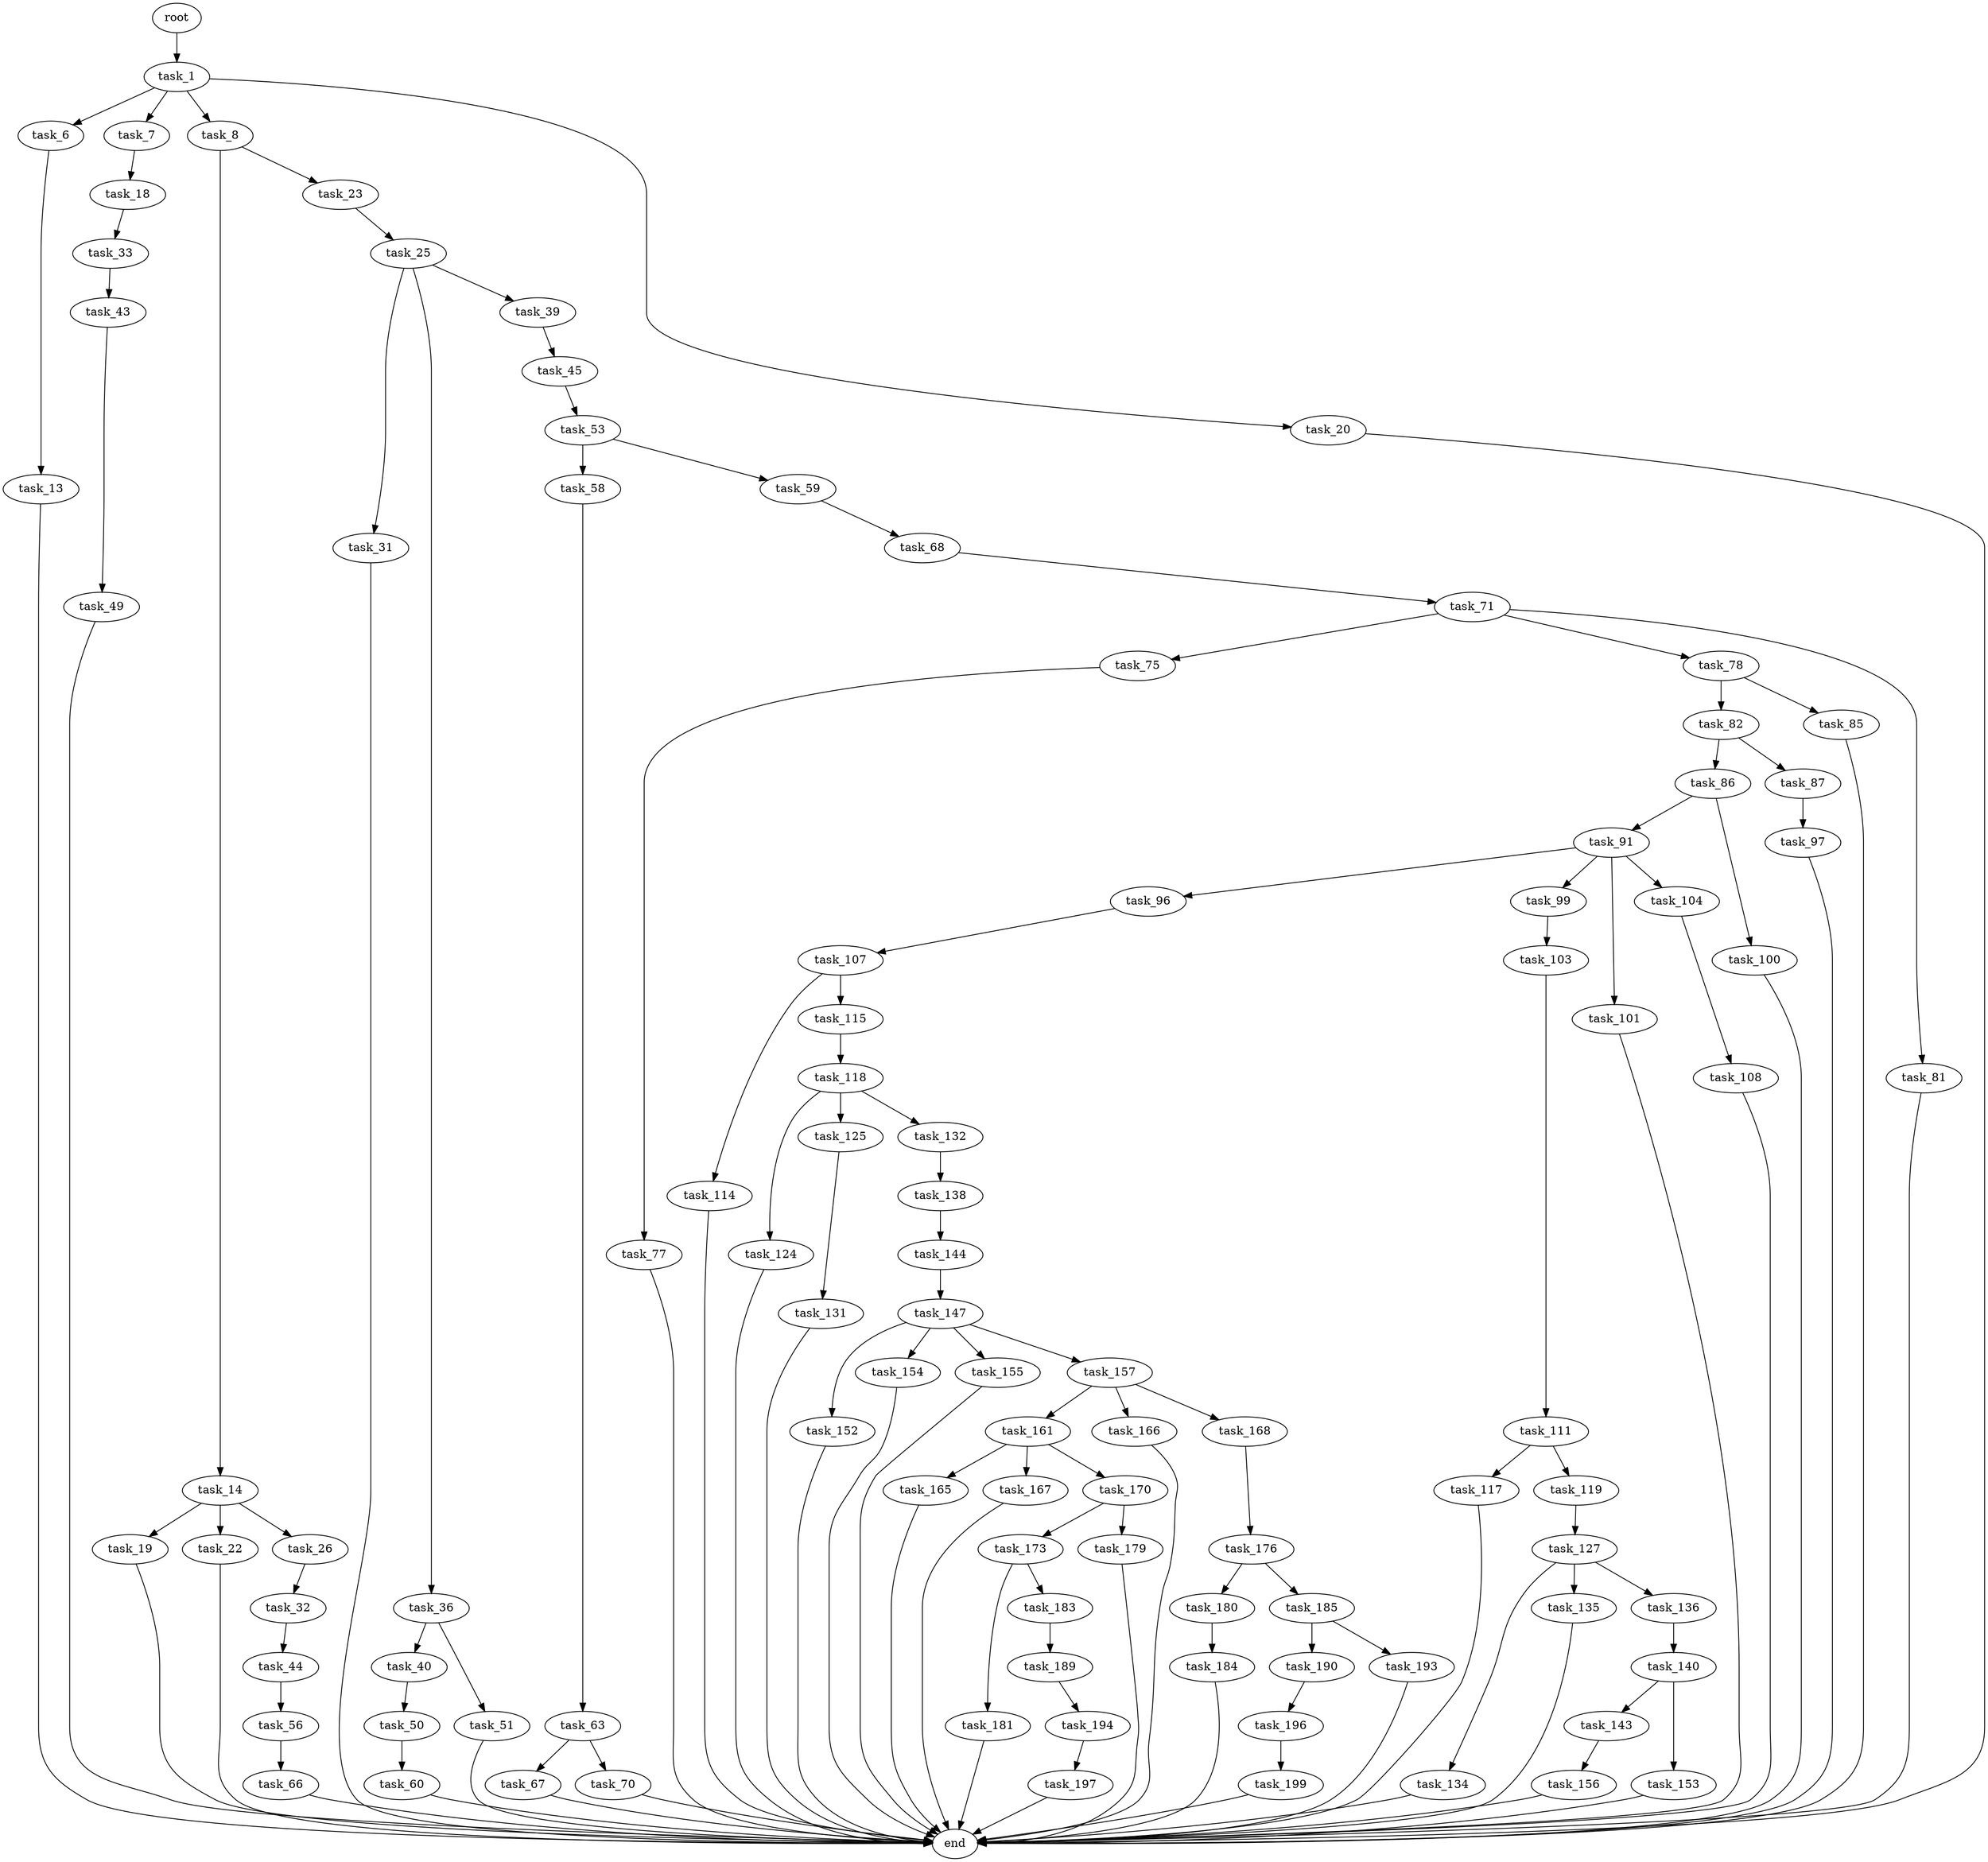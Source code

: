 digraph G {
  root [size="0.000000"];
  task_1 [size="82267102009.000000"];
  task_6 [size="2043007906.000000"];
  task_7 [size="15466107489.000000"];
  task_8 [size="1073741824000.000000"];
  task_20 [size="28991029248.000000"];
  task_13 [size="1573931182.000000"];
  task_18 [size="231928233984.000000"];
  task_14 [size="6808120053.000000"];
  task_23 [size="224977514075.000000"];
  end [size="0.000000"];
  task_19 [size="741769541481.000000"];
  task_22 [size="782757789696.000000"];
  task_26 [size="14608595180.000000"];
  task_33 [size="28991029248.000000"];
  task_25 [size="325464521304.000000"];
  task_31 [size="379717270006.000000"];
  task_36 [size="368293445632.000000"];
  task_39 [size="5616076334.000000"];
  task_32 [size="5731046136.000000"];
  task_44 [size="231928233984.000000"];
  task_43 [size="301346430268.000000"];
  task_40 [size="186215005122.000000"];
  task_51 [size="1320815999796.000000"];
  task_45 [size="37086817215.000000"];
  task_50 [size="12970868566.000000"];
  task_49 [size="43774252450.000000"];
  task_56 [size="368293445632.000000"];
  task_53 [size="368293445632.000000"];
  task_60 [size="8589934592.000000"];
  task_58 [size="5751552360.000000"];
  task_59 [size="515035796752.000000"];
  task_66 [size="256700894763.000000"];
  task_63 [size="58212376177.000000"];
  task_68 [size="1593201668.000000"];
  task_67 [size="1124400595.000000"];
  task_70 [size="368293445632.000000"];
  task_71 [size="368293445632.000000"];
  task_75 [size="782757789696.000000"];
  task_78 [size="841071208.000000"];
  task_81 [size="782757789696.000000"];
  task_77 [size="1423695177172.000000"];
  task_82 [size="371965394566.000000"];
  task_85 [size="232457252006.000000"];
  task_86 [size="12067094098.000000"];
  task_87 [size="363402890099.000000"];
  task_91 [size="68719476736.000000"];
  task_100 [size="5585084460.000000"];
  task_97 [size="139636429068.000000"];
  task_96 [size="28991029248.000000"];
  task_99 [size="28991029248.000000"];
  task_101 [size="1107150683571.000000"];
  task_104 [size="14579616774.000000"];
  task_107 [size="36355525514.000000"];
  task_103 [size="8589934592.000000"];
  task_111 [size="662218101740.000000"];
  task_108 [size="50287975272.000000"];
  task_114 [size="134217728000.000000"];
  task_115 [size="368293445632.000000"];
  task_117 [size="931826082.000000"];
  task_119 [size="44668692103.000000"];
  task_118 [size="8589934592.000000"];
  task_124 [size="15929151335.000000"];
  task_125 [size="231928233984.000000"];
  task_132 [size="233078677168.000000"];
  task_127 [size="6005224205.000000"];
  task_131 [size="32151221532.000000"];
  task_134 [size="380054390859.000000"];
  task_135 [size="23969641133.000000"];
  task_136 [size="323412358518.000000"];
  task_138 [size="782757789696.000000"];
  task_140 [size="819727658.000000"];
  task_144 [size="20153485019.000000"];
  task_143 [size="368293445632.000000"];
  task_153 [size="2916849707.000000"];
  task_156 [size="140087251272.000000"];
  task_147 [size="12688227099.000000"];
  task_152 [size="242472399168.000000"];
  task_154 [size="482165002465.000000"];
  task_155 [size="59713129500.000000"];
  task_157 [size="549755813888.000000"];
  task_161 [size="1073741824000.000000"];
  task_166 [size="22489016797.000000"];
  task_168 [size="28991029248.000000"];
  task_165 [size="8589934592.000000"];
  task_167 [size="388053309863.000000"];
  task_170 [size="3873146321.000000"];
  task_176 [size="2819232402.000000"];
  task_173 [size="1137048751822.000000"];
  task_179 [size="782757789696.000000"];
  task_181 [size="1258410256.000000"];
  task_183 [size="6260062396.000000"];
  task_180 [size="6461462804.000000"];
  task_185 [size="368293445632.000000"];
  task_184 [size="653256819.000000"];
  task_189 [size="342512663955.000000"];
  task_190 [size="6163961787.000000"];
  task_193 [size="782757789696.000000"];
  task_194 [size="3996958483.000000"];
  task_196 [size="68536617390.000000"];
  task_197 [size="368293445632.000000"];
  task_199 [size="8589934592.000000"];

  root -> task_1 [size="1.000000"];
  task_1 -> task_6 [size="75497472.000000"];
  task_1 -> task_7 [size="75497472.000000"];
  task_1 -> task_8 [size="75497472.000000"];
  task_1 -> task_20 [size="75497472.000000"];
  task_6 -> task_13 [size="33554432.000000"];
  task_7 -> task_18 [size="301989888.000000"];
  task_8 -> task_14 [size="838860800.000000"];
  task_8 -> task_23 [size="838860800.000000"];
  task_20 -> end [size="1.000000"];
  task_13 -> end [size="1.000000"];
  task_18 -> task_33 [size="301989888.000000"];
  task_14 -> task_19 [size="301989888.000000"];
  task_14 -> task_22 [size="301989888.000000"];
  task_14 -> task_26 [size="301989888.000000"];
  task_23 -> task_25 [size="301989888.000000"];
  task_19 -> end [size="1.000000"];
  task_22 -> end [size="1.000000"];
  task_26 -> task_32 [size="33554432.000000"];
  task_33 -> task_43 [size="75497472.000000"];
  task_25 -> task_31 [size="536870912.000000"];
  task_25 -> task_36 [size="536870912.000000"];
  task_25 -> task_39 [size="536870912.000000"];
  task_31 -> end [size="1.000000"];
  task_36 -> task_40 [size="411041792.000000"];
  task_36 -> task_51 [size="411041792.000000"];
  task_39 -> task_45 [size="134217728.000000"];
  task_32 -> task_44 [size="134217728.000000"];
  task_44 -> task_56 [size="301989888.000000"];
  task_43 -> task_49 [size="679477248.000000"];
  task_40 -> task_50 [size="209715200.000000"];
  task_51 -> end [size="1.000000"];
  task_45 -> task_53 [size="33554432.000000"];
  task_50 -> task_60 [size="209715200.000000"];
  task_49 -> end [size="1.000000"];
  task_56 -> task_66 [size="411041792.000000"];
  task_53 -> task_58 [size="411041792.000000"];
  task_53 -> task_59 [size="411041792.000000"];
  task_60 -> end [size="1.000000"];
  task_58 -> task_63 [size="411041792.000000"];
  task_59 -> task_68 [size="411041792.000000"];
  task_66 -> end [size="1.000000"];
  task_63 -> task_67 [size="209715200.000000"];
  task_63 -> task_70 [size="209715200.000000"];
  task_68 -> task_71 [size="33554432.000000"];
  task_67 -> end [size="1.000000"];
  task_70 -> end [size="1.000000"];
  task_71 -> task_75 [size="411041792.000000"];
  task_71 -> task_78 [size="411041792.000000"];
  task_71 -> task_81 [size="411041792.000000"];
  task_75 -> task_77 [size="679477248.000000"];
  task_78 -> task_82 [size="75497472.000000"];
  task_78 -> task_85 [size="75497472.000000"];
  task_81 -> end [size="1.000000"];
  task_77 -> end [size="1.000000"];
  task_82 -> task_86 [size="301989888.000000"];
  task_82 -> task_87 [size="301989888.000000"];
  task_85 -> end [size="1.000000"];
  task_86 -> task_91 [size="209715200.000000"];
  task_86 -> task_100 [size="209715200.000000"];
  task_87 -> task_97 [size="411041792.000000"];
  task_91 -> task_96 [size="134217728.000000"];
  task_91 -> task_99 [size="134217728.000000"];
  task_91 -> task_101 [size="134217728.000000"];
  task_91 -> task_104 [size="134217728.000000"];
  task_100 -> end [size="1.000000"];
  task_97 -> end [size="1.000000"];
  task_96 -> task_107 [size="75497472.000000"];
  task_99 -> task_103 [size="75497472.000000"];
  task_101 -> end [size="1.000000"];
  task_104 -> task_108 [size="411041792.000000"];
  task_107 -> task_114 [size="75497472.000000"];
  task_107 -> task_115 [size="75497472.000000"];
  task_103 -> task_111 [size="33554432.000000"];
  task_111 -> task_117 [size="536870912.000000"];
  task_111 -> task_119 [size="536870912.000000"];
  task_108 -> end [size="1.000000"];
  task_114 -> end [size="1.000000"];
  task_115 -> task_118 [size="411041792.000000"];
  task_117 -> end [size="1.000000"];
  task_119 -> task_127 [size="838860800.000000"];
  task_118 -> task_124 [size="33554432.000000"];
  task_118 -> task_125 [size="33554432.000000"];
  task_118 -> task_132 [size="33554432.000000"];
  task_124 -> end [size="1.000000"];
  task_125 -> task_131 [size="301989888.000000"];
  task_132 -> task_138 [size="209715200.000000"];
  task_127 -> task_134 [size="134217728.000000"];
  task_127 -> task_135 [size="134217728.000000"];
  task_127 -> task_136 [size="134217728.000000"];
  task_131 -> end [size="1.000000"];
  task_134 -> end [size="1.000000"];
  task_135 -> end [size="1.000000"];
  task_136 -> task_140 [size="679477248.000000"];
  task_138 -> task_144 [size="679477248.000000"];
  task_140 -> task_143 [size="75497472.000000"];
  task_140 -> task_153 [size="75497472.000000"];
  task_144 -> task_147 [size="838860800.000000"];
  task_143 -> task_156 [size="411041792.000000"];
  task_153 -> end [size="1.000000"];
  task_156 -> end [size="1.000000"];
  task_147 -> task_152 [size="209715200.000000"];
  task_147 -> task_154 [size="209715200.000000"];
  task_147 -> task_155 [size="209715200.000000"];
  task_147 -> task_157 [size="209715200.000000"];
  task_152 -> end [size="1.000000"];
  task_154 -> end [size="1.000000"];
  task_155 -> end [size="1.000000"];
  task_157 -> task_161 [size="536870912.000000"];
  task_157 -> task_166 [size="536870912.000000"];
  task_157 -> task_168 [size="536870912.000000"];
  task_161 -> task_165 [size="838860800.000000"];
  task_161 -> task_167 [size="838860800.000000"];
  task_161 -> task_170 [size="838860800.000000"];
  task_166 -> end [size="1.000000"];
  task_168 -> task_176 [size="75497472.000000"];
  task_165 -> end [size="1.000000"];
  task_167 -> end [size="1.000000"];
  task_170 -> task_173 [size="301989888.000000"];
  task_170 -> task_179 [size="301989888.000000"];
  task_176 -> task_180 [size="75497472.000000"];
  task_176 -> task_185 [size="75497472.000000"];
  task_173 -> task_181 [size="679477248.000000"];
  task_173 -> task_183 [size="679477248.000000"];
  task_179 -> end [size="1.000000"];
  task_181 -> end [size="1.000000"];
  task_183 -> task_189 [size="301989888.000000"];
  task_180 -> task_184 [size="411041792.000000"];
  task_185 -> task_190 [size="411041792.000000"];
  task_185 -> task_193 [size="411041792.000000"];
  task_184 -> end [size="1.000000"];
  task_189 -> task_194 [size="411041792.000000"];
  task_190 -> task_196 [size="301989888.000000"];
  task_193 -> end [size="1.000000"];
  task_194 -> task_197 [size="209715200.000000"];
  task_196 -> task_199 [size="75497472.000000"];
  task_197 -> end [size="1.000000"];
  task_199 -> end [size="1.000000"];
}
